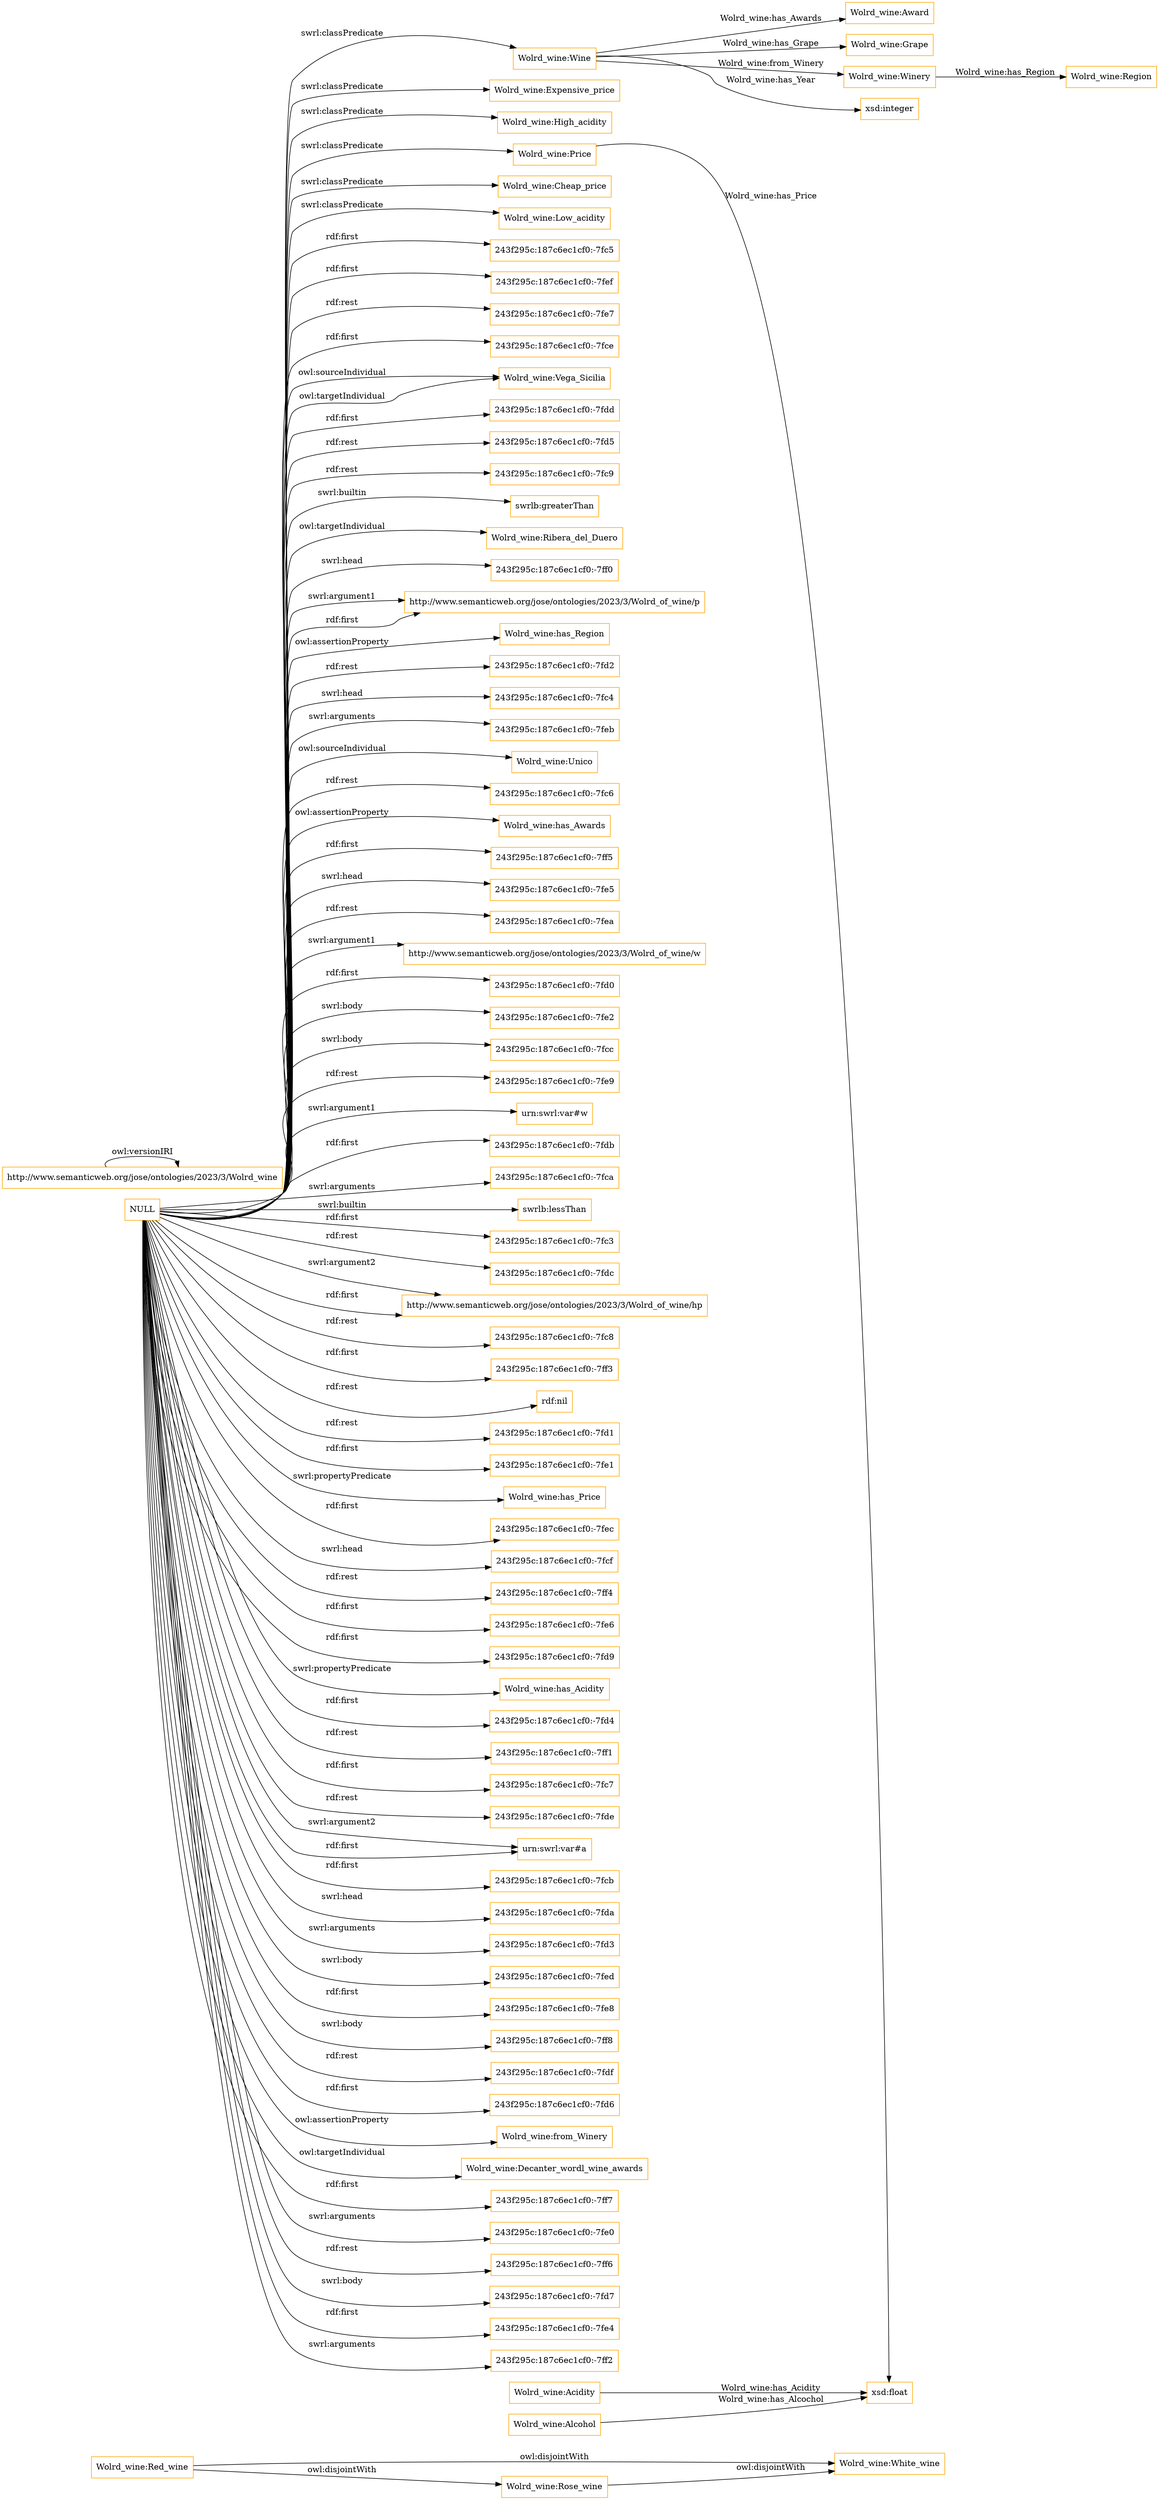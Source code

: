 digraph ar2dtool_diagram { 
rankdir=LR;
size="1501"
node [shape = rectangle, color="orange"]; "Wolrd_wine:White_wine" "Wolrd_wine:Wine" "Wolrd_wine:Award" "Wolrd_wine:Grape" "Wolrd_wine:Expensive_price" "Wolrd_wine:High_acidity" "Wolrd_wine:Winery" "Wolrd_wine:Acidity" "Wolrd_wine:Price" "Wolrd_wine:Alcohol" "Wolrd_wine:Rose_wine" "Wolrd_wine:Cheap_price" "Wolrd_wine:Low_acidity" "Wolrd_wine:Region" "Wolrd_wine:Red_wine" ; /*classes style*/
	"http://www.semanticweb.org/jose/ontologies/2023/3/Wolrd_wine" -> "http://www.semanticweb.org/jose/ontologies/2023/3/Wolrd_wine" [ label = "owl:versionIRI" ];
	"Wolrd_wine:Red_wine" -> "Wolrd_wine:White_wine" [ label = "owl:disjointWith" ];
	"Wolrd_wine:Red_wine" -> "Wolrd_wine:Rose_wine" [ label = "owl:disjointWith" ];
	"Wolrd_wine:Rose_wine" -> "Wolrd_wine:White_wine" [ label = "owl:disjointWith" ];
	"NULL" -> "Wolrd_wine:Low_acidity" [ label = "swrl:classPredicate" ];
	"NULL" -> "243f295c:187c6ec1cf0:-7fc5" [ label = "rdf:first" ];
	"NULL" -> "243f295c:187c6ec1cf0:-7fef" [ label = "rdf:first" ];
	"NULL" -> "243f295c:187c6ec1cf0:-7fe7" [ label = "rdf:rest" ];
	"NULL" -> "243f295c:187c6ec1cf0:-7fce" [ label = "rdf:first" ];
	"NULL" -> "Wolrd_wine:Vega_Sicilia" [ label = "owl:sourceIndividual" ];
	"NULL" -> "243f295c:187c6ec1cf0:-7fdd" [ label = "rdf:first" ];
	"NULL" -> "243f295c:187c6ec1cf0:-7fd5" [ label = "rdf:rest" ];
	"NULL" -> "243f295c:187c6ec1cf0:-7fc9" [ label = "rdf:rest" ];
	"NULL" -> "swrlb:greaterThan" [ label = "swrl:builtin" ];
	"NULL" -> "Wolrd_wine:Ribera_del_Duero" [ label = "owl:targetIndividual" ];
	"NULL" -> "243f295c:187c6ec1cf0:-7ff0" [ label = "swrl:head" ];
	"NULL" -> "http://www.semanticweb.org/jose/ontologies/2023/3/Wolrd_of_wine/p" [ label = "swrl:argument1" ];
	"NULL" -> "Wolrd_wine:has_Region" [ label = "owl:assertionProperty" ];
	"NULL" -> "243f295c:187c6ec1cf0:-7fd2" [ label = "rdf:rest" ];
	"NULL" -> "243f295c:187c6ec1cf0:-7fc4" [ label = "swrl:head" ];
	"NULL" -> "243f295c:187c6ec1cf0:-7feb" [ label = "swrl:arguments" ];
	"NULL" -> "Wolrd_wine:Unico" [ label = "owl:sourceIndividual" ];
	"NULL" -> "243f295c:187c6ec1cf0:-7fc6" [ label = "rdf:rest" ];
	"NULL" -> "Wolrd_wine:has_Awards" [ label = "owl:assertionProperty" ];
	"NULL" -> "243f295c:187c6ec1cf0:-7ff5" [ label = "rdf:first" ];
	"NULL" -> "243f295c:187c6ec1cf0:-7fe5" [ label = "swrl:head" ];
	"NULL" -> "Wolrd_wine:Price" [ label = "swrl:classPredicate" ];
	"NULL" -> "243f295c:187c6ec1cf0:-7fea" [ label = "rdf:rest" ];
	"NULL" -> "http://www.semanticweb.org/jose/ontologies/2023/3/Wolrd_of_wine/w" [ label = "swrl:argument1" ];
	"NULL" -> "243f295c:187c6ec1cf0:-7fd0" [ label = "rdf:first" ];
	"NULL" -> "243f295c:187c6ec1cf0:-7fe2" [ label = "swrl:body" ];
	"NULL" -> "243f295c:187c6ec1cf0:-7fcc" [ label = "swrl:body" ];
	"NULL" -> "243f295c:187c6ec1cf0:-7fe9" [ label = "rdf:rest" ];
	"NULL" -> "urn:swrl:var#w" [ label = "swrl:argument1" ];
	"NULL" -> "243f295c:187c6ec1cf0:-7fdb" [ label = "rdf:first" ];
	"NULL" -> "243f295c:187c6ec1cf0:-7fca" [ label = "swrl:arguments" ];
	"NULL" -> "http://www.semanticweb.org/jose/ontologies/2023/3/Wolrd_of_wine/p" [ label = "rdf:first" ];
	"NULL" -> "swrlb:lessThan" [ label = "swrl:builtin" ];
	"NULL" -> "243f295c:187c6ec1cf0:-7fc3" [ label = "rdf:first" ];
	"NULL" -> "243f295c:187c6ec1cf0:-7fdc" [ label = "rdf:rest" ];
	"NULL" -> "http://www.semanticweb.org/jose/ontologies/2023/3/Wolrd_of_wine/hp" [ label = "swrl:argument2" ];
	"NULL" -> "Wolrd_wine:Vega_Sicilia" [ label = "owl:targetIndividual" ];
	"NULL" -> "243f295c:187c6ec1cf0:-7fc8" [ label = "rdf:rest" ];
	"NULL" -> "Wolrd_wine:Expensive_price" [ label = "swrl:classPredicate" ];
	"NULL" -> "243f295c:187c6ec1cf0:-7ff3" [ label = "rdf:first" ];
	"NULL" -> "rdf:nil" [ label = "rdf:rest" ];
	"NULL" -> "243f295c:187c6ec1cf0:-7fd1" [ label = "rdf:rest" ];
	"NULL" -> "Wolrd_wine:Wine" [ label = "swrl:classPredicate" ];
	"NULL" -> "243f295c:187c6ec1cf0:-7fe1" [ label = "rdf:first" ];
	"NULL" -> "Wolrd_wine:has_Price" [ label = "swrl:propertyPredicate" ];
	"NULL" -> "http://www.semanticweb.org/jose/ontologies/2023/3/Wolrd_of_wine/hp" [ label = "rdf:first" ];
	"NULL" -> "243f295c:187c6ec1cf0:-7fec" [ label = "rdf:first" ];
	"NULL" -> "243f295c:187c6ec1cf0:-7fcf" [ label = "swrl:head" ];
	"NULL" -> "Wolrd_wine:Cheap_price" [ label = "swrl:classPredicate" ];
	"NULL" -> "243f295c:187c6ec1cf0:-7ff4" [ label = "rdf:rest" ];
	"NULL" -> "243f295c:187c6ec1cf0:-7fe6" [ label = "rdf:first" ];
	"NULL" -> "243f295c:187c6ec1cf0:-7fd9" [ label = "rdf:first" ];
	"NULL" -> "Wolrd_wine:has_Acidity" [ label = "swrl:propertyPredicate" ];
	"NULL" -> "243f295c:187c6ec1cf0:-7fd4" [ label = "rdf:first" ];
	"NULL" -> "243f295c:187c6ec1cf0:-7ff1" [ label = "rdf:rest" ];
	"NULL" -> "243f295c:187c6ec1cf0:-7fc7" [ label = "rdf:first" ];
	"NULL" -> "243f295c:187c6ec1cf0:-7fde" [ label = "rdf:rest" ];
	"NULL" -> "urn:swrl:var#a" [ label = "swrl:argument2" ];
	"NULL" -> "243f295c:187c6ec1cf0:-7fcb" [ label = "rdf:first" ];
	"NULL" -> "243f295c:187c6ec1cf0:-7fda" [ label = "swrl:head" ];
	"NULL" -> "urn:swrl:var#a" [ label = "rdf:first" ];
	"NULL" -> "243f295c:187c6ec1cf0:-7fd3" [ label = "swrl:arguments" ];
	"NULL" -> "243f295c:187c6ec1cf0:-7fed" [ label = "swrl:body" ];
	"NULL" -> "243f295c:187c6ec1cf0:-7fe8" [ label = "rdf:first" ];
	"NULL" -> "243f295c:187c6ec1cf0:-7ff8" [ label = "swrl:body" ];
	"NULL" -> "243f295c:187c6ec1cf0:-7fdf" [ label = "rdf:rest" ];
	"NULL" -> "243f295c:187c6ec1cf0:-7fd6" [ label = "rdf:first" ];
	"NULL" -> "Wolrd_wine:from_Winery" [ label = "owl:assertionProperty" ];
	"NULL" -> "Wolrd_wine:Decanter_wordl_wine_awards" [ label = "owl:targetIndividual" ];
	"NULL" -> "243f295c:187c6ec1cf0:-7ff7" [ label = "rdf:first" ];
	"NULL" -> "243f295c:187c6ec1cf0:-7fe0" [ label = "swrl:arguments" ];
	"NULL" -> "243f295c:187c6ec1cf0:-7ff6" [ label = "rdf:rest" ];
	"NULL" -> "243f295c:187c6ec1cf0:-7fd7" [ label = "swrl:body" ];
	"NULL" -> "Wolrd_wine:High_acidity" [ label = "swrl:classPredicate" ];
	"NULL" -> "243f295c:187c6ec1cf0:-7fe4" [ label = "rdf:first" ];
	"NULL" -> "243f295c:187c6ec1cf0:-7ff2" [ label = "swrl:arguments" ];
	"Wolrd_wine:Price" -> "xsd:float" [ label = "Wolrd_wine:has_Price" ];
	"Wolrd_wine:Alcohol" -> "xsd:float" [ label = "Wolrd_wine:has_Alcochol" ];
	"Wolrd_wine:Wine" -> "xsd:integer" [ label = "Wolrd_wine:has_Year" ];
	"Wolrd_wine:Acidity" -> "xsd:float" [ label = "Wolrd_wine:has_Acidity" ];
	"Wolrd_wine:Winery" -> "Wolrd_wine:Region" [ label = "Wolrd_wine:has_Region" ];
	"Wolrd_wine:Wine" -> "Wolrd_wine:Grape" [ label = "Wolrd_wine:has_Grape" ];
	"Wolrd_wine:Wine" -> "Wolrd_wine:Winery" [ label = "Wolrd_wine:from_Winery" ];
	"Wolrd_wine:Wine" -> "Wolrd_wine:Award" [ label = "Wolrd_wine:has_Awards" ];

}
